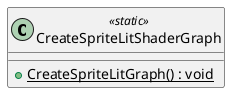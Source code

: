 @startuml
class CreateSpriteLitShaderGraph <<static>> {
    + {static} CreateSpriteLitGraph() : void
}
@enduml
